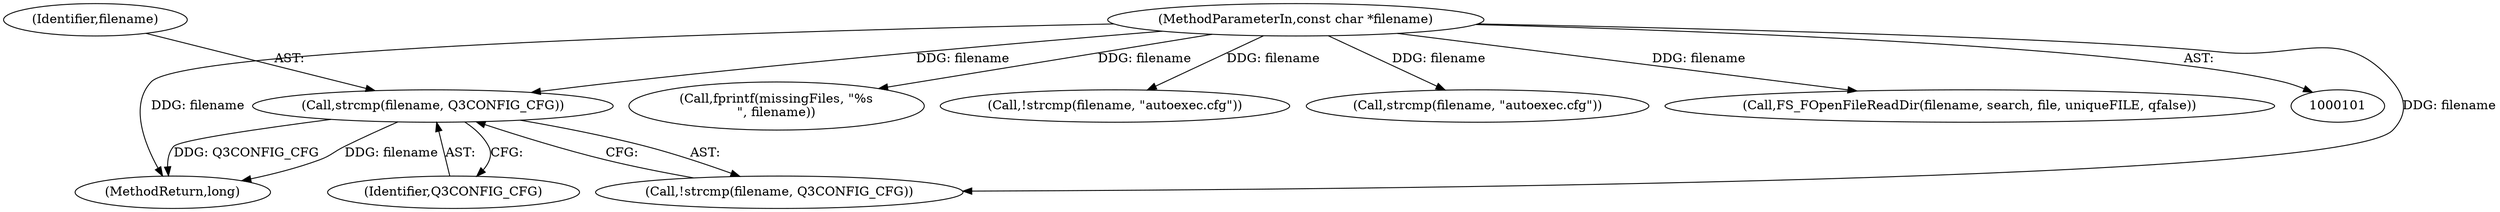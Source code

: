 digraph "0_OpenJK_b6ff2bcb1e4e6976d61e316175c6d7c99860fe20_1@API" {
"1000123" [label="(Call,strcmp(filename, Q3CONFIG_CFG))"];
"1000102" [label="(MethodParameterIn,const char *filename)"];
"1000122" [label="(Call,!strcmp(filename, Q3CONFIG_CFG))"];
"1000194" [label="(MethodReturn,long)"];
"1000125" [label="(Identifier,Q3CONFIG_CFG)"];
"1000123" [label="(Call,strcmp(filename, Q3CONFIG_CFG))"];
"1000124" [label="(Identifier,filename)"];
"1000102" [label="(MethodParameterIn,const char *filename)"];
"1000176" [label="(Call,fprintf(missingFiles, \"%s\n\", filename))"];
"1000118" [label="(Call,!strcmp(filename, \"autoexec.cfg\"))"];
"1000119" [label="(Call,strcmp(filename, \"autoexec.cfg\"))"];
"1000146" [label="(Call,FS_FOpenFileReadDir(filename, search, file, uniqueFILE, qfalse))"];
"1000123" -> "1000122"  [label="AST: "];
"1000123" -> "1000125"  [label="CFG: "];
"1000124" -> "1000123"  [label="AST: "];
"1000125" -> "1000123"  [label="AST: "];
"1000122" -> "1000123"  [label="CFG: "];
"1000123" -> "1000194"  [label="DDG: Q3CONFIG_CFG"];
"1000123" -> "1000194"  [label="DDG: filename"];
"1000102" -> "1000123"  [label="DDG: filename"];
"1000102" -> "1000101"  [label="AST: "];
"1000102" -> "1000194"  [label="DDG: filename"];
"1000102" -> "1000118"  [label="DDG: filename"];
"1000102" -> "1000119"  [label="DDG: filename"];
"1000102" -> "1000122"  [label="DDG: filename"];
"1000102" -> "1000146"  [label="DDG: filename"];
"1000102" -> "1000176"  [label="DDG: filename"];
}
